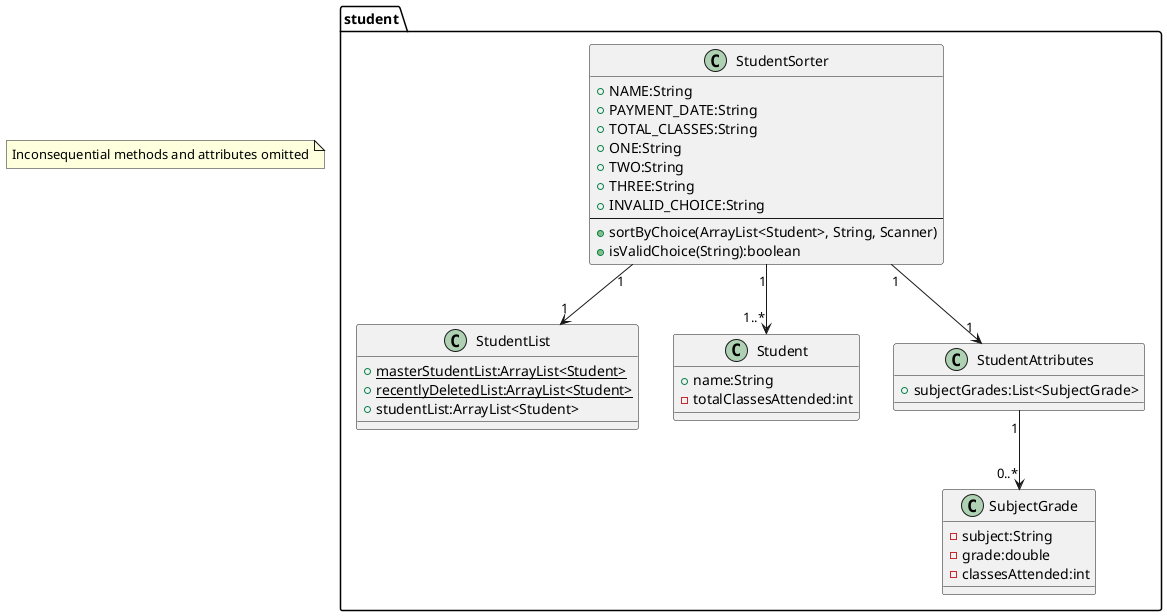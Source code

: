 @startuml StudentSorter

package student {
    class StudentSorter {
        +NAME:String
        +PAYMENT_DATE:String
        +TOTAL_CLASSES:String
        +ONE:String
        +TWO:String
        +THREE:String
        +INVALID_CHOICE:String
        --
        +sortByChoice(ArrayList<Student>, String, Scanner)
        +isValidChoice(String):boolean
    }

    class StudentList {
        {static} +masterStudentList:ArrayList<Student>
        {static} +recentlyDeletedList:ArrayList<Student>
        +studentList:ArrayList<Student>
    }

    class Student {
        +name:String
        -totalClassesAttended:int
    }

    class StudentAttributes {
        +subjectGrades:List<SubjectGrade>
    }

    class SubjectGrade {
        -subject:String
        -grade:double
        -classesAttended:int
    }
}

StudentSorter "1" --> "1..*" Student
StudentSorter "1" --> "1" StudentList
StudentSorter "1" --> "1" StudentAttributes
StudentAttributes "1" --> "0..*" SubjectGrade

note "Inconsequential methods and attributes omitted" as N1

@enduml
